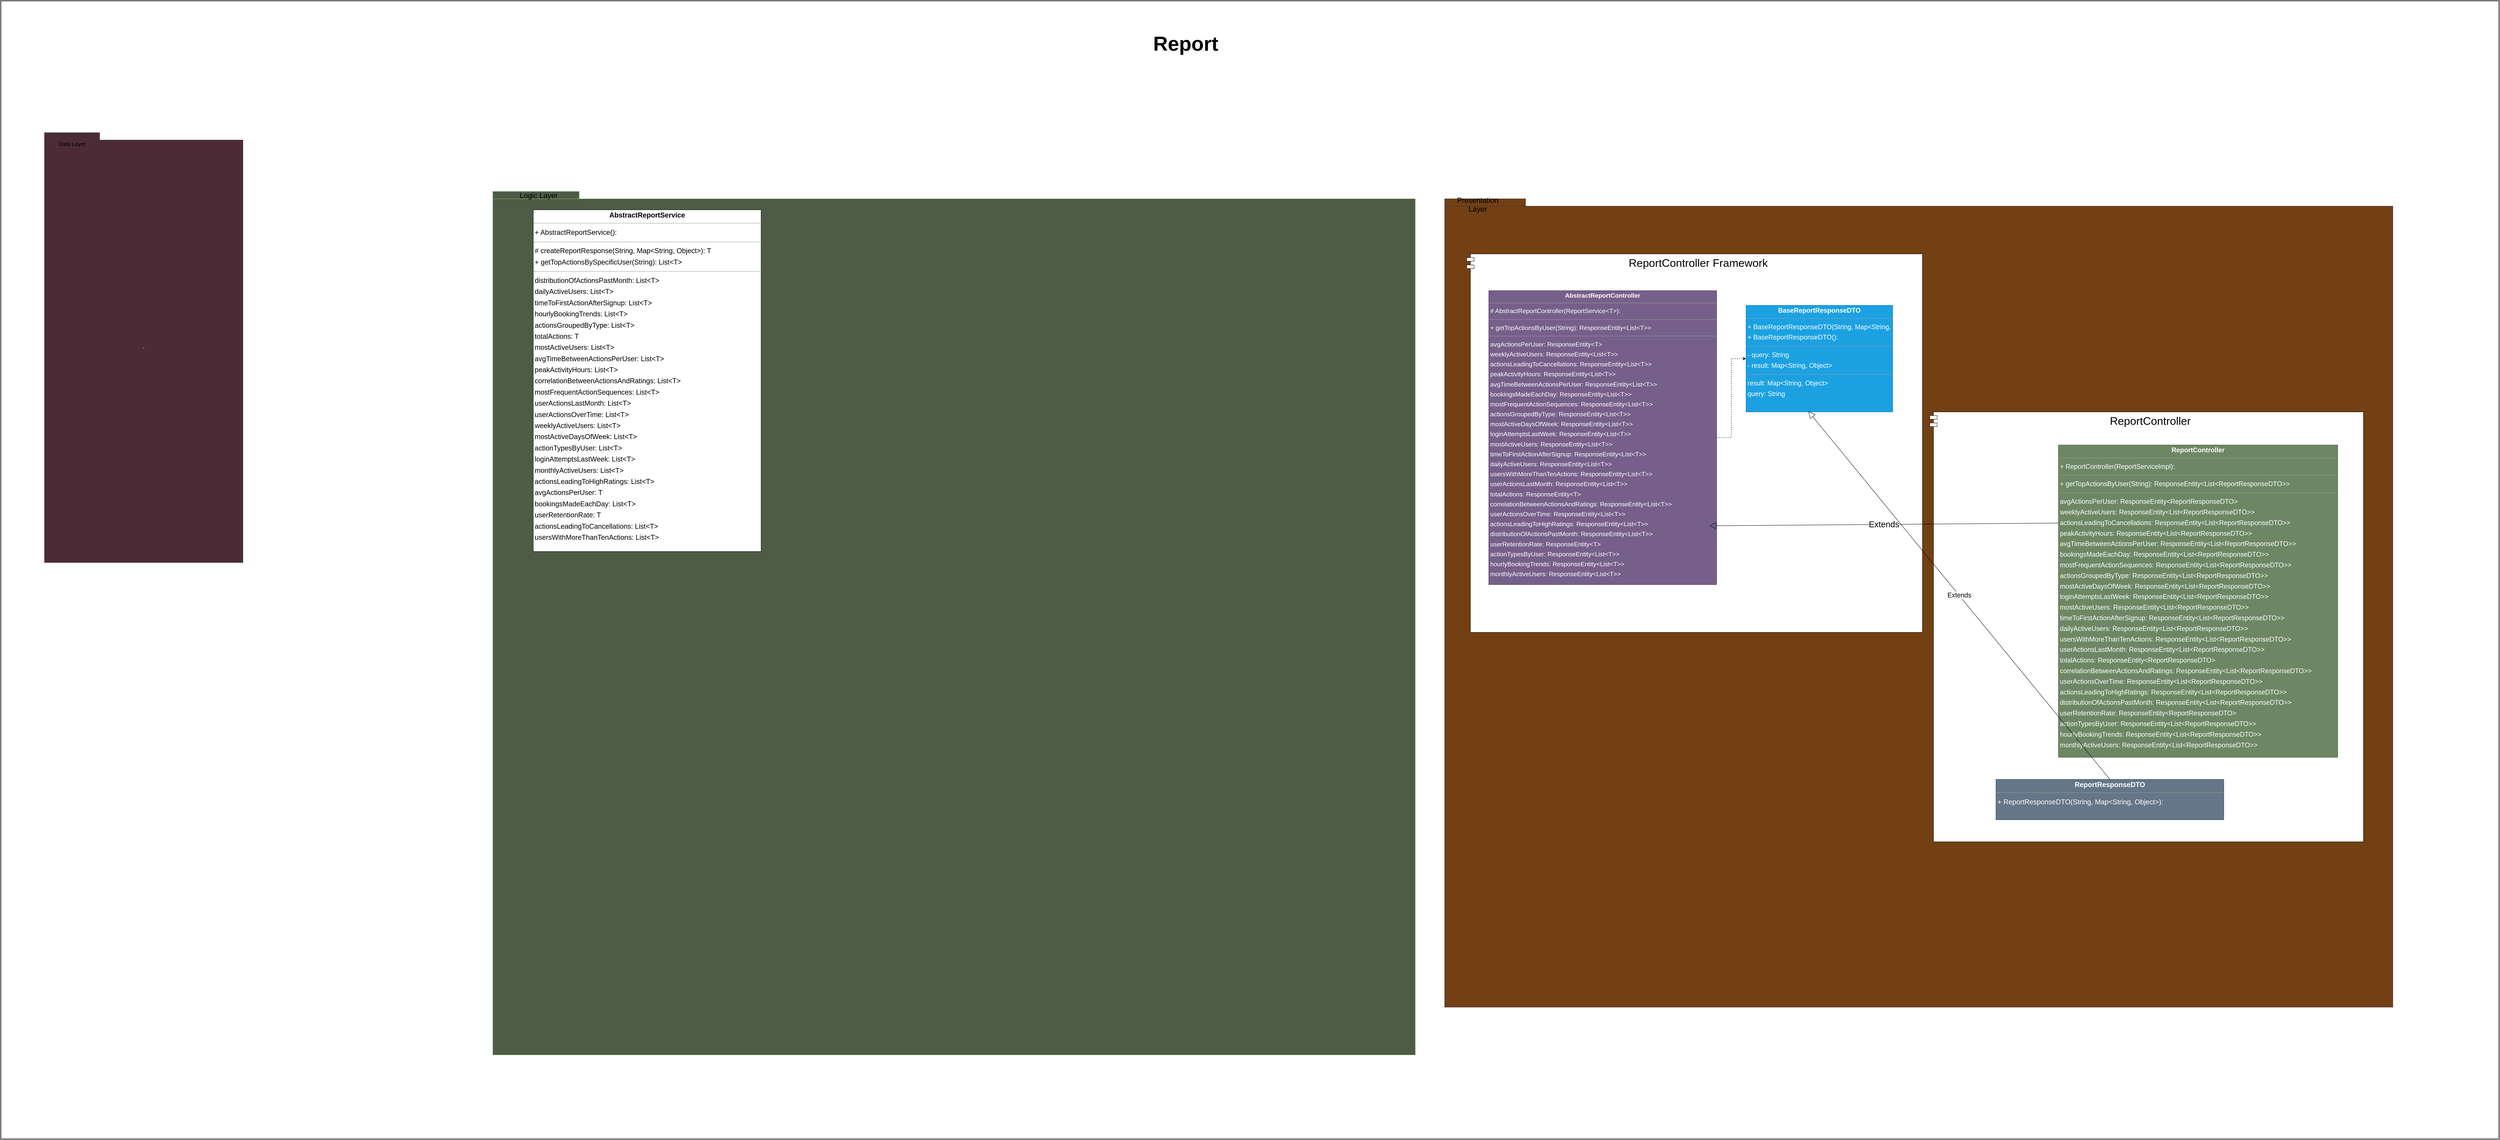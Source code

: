 <mxfile version="22.1.22" type="embed">
  <diagram id="C5of115crDilbZsXTlXS" name="Page-1">
    <mxGraphModel dx="11821" dy="2060" grid="1" gridSize="10" guides="1" tooltips="1" connect="1" arrows="1" fold="1" page="1" pageScale="1" pageWidth="850" pageHeight="1100" math="0" shadow="0">
      <root>
        <mxCell id="0" />
        <mxCell id="1" parent="0" />
        <mxCell id="2" value="" style="shape=ext;double=1;rounded=0;whiteSpace=wrap;html=1;" vertex="1" parent="1">
          <mxGeometry x="-9780" y="-280" width="6800" height="3100" as="geometry" />
        </mxCell>
        <mxCell id="4" value="&lt;span style=&quot;font-size: 55px;&quot;&gt;Report&lt;/span&gt;" style="text;strokeColor=none;fillColor=none;html=1;fontSize=24;fontStyle=1;verticalAlign=middle;align=center;" vertex="1" parent="1">
          <mxGeometry x="-7050" y="-210.001" width="990" height="94.595" as="geometry" />
        </mxCell>
        <mxCell id="5" value="`" style="shape=folder;fontStyle=1;spacingTop=10;tabWidth=150;tabHeight=20;tabPosition=left;html=1;whiteSpace=wrap;fillColor=#4d2b36;strokeColor=#314354;fontColor=#ffffff;" vertex="1" parent="1">
          <mxGeometry x="-9660" y="80" width="540" height="1170" as="geometry" />
        </mxCell>
        <mxCell id="6" value="" style="shape=folder;fontStyle=1;spacingTop=10;tabWidth=150;tabHeight=20;tabPosition=left;html=1;whiteSpace=wrap;fillColor=#4e5b46;strokeColor=#82b366;" vertex="1" parent="1">
          <mxGeometry x="-8440" y="240" width="2510" height="2350" as="geometry" />
        </mxCell>
        <mxCell id="7" value="" style="shape=folder;fontStyle=1;spacingTop=10;tabWidth=150;tabHeight=20;tabPosition=left;html=1;whiteSpace=wrap;fillColor=#724013;strokeColor=#432D57;fontColor=#ffffff;" vertex="1" parent="1">
          <mxGeometry x="-5850" y="260" width="2580" height="2200" as="geometry" />
        </mxCell>
        <mxCell id="8" value="&lt;font style=&quot;font-size: 15px;&quot;&gt;Data Layer&lt;/font&gt;" style="text;html=1;strokeColor=none;fillColor=none;align=center;verticalAlign=middle;whiteSpace=wrap;rounded=0;" vertex="1" parent="1">
          <mxGeometry x="-9660" y="90" width="150" height="40" as="geometry" />
        </mxCell>
        <mxCell id="9" value="&lt;font style=&quot;font-size: 20px;&quot;&gt;Logic Layer&lt;/font&gt;" style="text;html=1;strokeColor=none;fillColor=none;align=center;verticalAlign=middle;whiteSpace=wrap;rounded=0;" vertex="1" parent="1">
          <mxGeometry x="-8410" y="220" width="190" height="60" as="geometry" />
        </mxCell>
        <mxCell id="10" value="&lt;font style=&quot;font-size: 20px;&quot;&gt;Presentation Layer&lt;/font&gt;" style="text;html=1;strokeColor=none;fillColor=none;align=center;verticalAlign=middle;whiteSpace=wrap;rounded=0;" vertex="1" parent="1">
          <mxGeometry x="-5830" y="260.0" width="140" height="30" as="geometry" />
        </mxCell>
        <mxCell id="13" value="&lt;font style=&quot;font-size: 30px;&quot;&gt;ReportController Framework&lt;/font&gt;" style="shape=module;align=left;spacingLeft=20;align=center;verticalAlign=top;whiteSpace=wrap;html=1;" vertex="1" parent="1">
          <mxGeometry x="-5790" y="410" width="1240" height="1030" as="geometry" />
        </mxCell>
        <mxCell id="18" style="edgeStyle=orthogonalEdgeStyle;rounded=0;orthogonalLoop=1;jettySize=auto;html=1;entryX=0;entryY=0.5;entryDx=0;entryDy=0;dashed=1;" edge="1" parent="1" source="14" target="17">
          <mxGeometry relative="1" as="geometry" />
        </mxCell>
        <mxCell id="14" value="&lt;p style=&quot;margin: 4px 0px 0px; text-align: center; font-size: 17px;&quot;&gt;&lt;b style=&quot;&quot;&gt;&lt;font style=&quot;font-size: 17px;&quot;&gt;AbstractReportController&lt;/font&gt;&lt;/b&gt;&lt;/p&gt;&lt;hr style=&quot;font-size: 17px;&quot; size=&quot;1&quot;&gt;&lt;p style=&quot;margin: 0px 0px 0px 4px; line-height: 1.6; font-size: 17px;&quot;&gt;&lt;font style=&quot;font-size: 17px;&quot;&gt;# AbstractReportController(ReportService&amp;lt;T&amp;gt;): &lt;/font&gt;&lt;/p&gt;&lt;hr style=&quot;font-size: 17px;&quot; size=&quot;1&quot;&gt;&lt;p style=&quot;margin: 0px 0px 0px 4px; line-height: 1.6; font-size: 17px;&quot;&gt;&lt;font style=&quot;font-size: 17px;&quot;&gt;+ getTopActionsByUser(String): ResponseEntity&amp;lt;List&amp;lt;T&amp;gt;&amp;gt;&lt;/font&gt;&lt;/p&gt;&lt;hr style=&quot;font-size: 17px;&quot; size=&quot;1&quot;&gt;&lt;p style=&quot;margin: 0px 0px 0px 4px; line-height: 1.6; font-size: 17px;&quot;&gt;&lt;font style=&quot;font-size: 17px;&quot;&gt; avgActionsPerUser: ResponseEntity&amp;lt;T&amp;gt;&lt;br&gt; weeklyActiveUsers: ResponseEntity&amp;lt;List&amp;lt;T&amp;gt;&amp;gt;&lt;br&gt; actionsLeadingToCancellations: ResponseEntity&amp;lt;List&amp;lt;T&amp;gt;&amp;gt;&lt;br&gt; peakActivityHours: ResponseEntity&amp;lt;List&amp;lt;T&amp;gt;&amp;gt;&lt;br&gt; avgTimeBetweenActionsPerUser: ResponseEntity&amp;lt;List&amp;lt;T&amp;gt;&amp;gt;&lt;br&gt; bookingsMadeEachDay: ResponseEntity&amp;lt;List&amp;lt;T&amp;gt;&amp;gt;&lt;br&gt; mostFrequentActionSequences: ResponseEntity&amp;lt;List&amp;lt;T&amp;gt;&amp;gt;&lt;br&gt; actionsGroupedByType: ResponseEntity&amp;lt;List&amp;lt;T&amp;gt;&amp;gt;&lt;br&gt; mostActiveDaysOfWeek: ResponseEntity&amp;lt;List&amp;lt;T&amp;gt;&amp;gt;&lt;br&gt; loginAttemptsLastWeek: ResponseEntity&amp;lt;List&amp;lt;T&amp;gt;&amp;gt;&lt;br&gt; mostActiveUsers: ResponseEntity&amp;lt;List&amp;lt;T&amp;gt;&amp;gt;&lt;br&gt; timeToFirstActionAfterSignup: ResponseEntity&amp;lt;List&amp;lt;T&amp;gt;&amp;gt;&lt;br&gt; dailyActiveUsers: ResponseEntity&amp;lt;List&amp;lt;T&amp;gt;&amp;gt;&lt;br&gt; usersWithMoreThanTenActions: ResponseEntity&amp;lt;List&amp;lt;T&amp;gt;&amp;gt;&lt;br&gt; userActionsLastMonth: ResponseEntity&amp;lt;List&amp;lt;T&amp;gt;&amp;gt;&lt;br&gt; totalActions: ResponseEntity&amp;lt;T&amp;gt;&lt;br&gt; correlationBetweenActionsAndRatings: ResponseEntity&amp;lt;List&amp;lt;T&amp;gt;&amp;gt;&lt;br&gt; userActionsOverTime: ResponseEntity&amp;lt;List&amp;lt;T&amp;gt;&amp;gt;&lt;br&gt; actionsLeadingToHighRatings: ResponseEntity&amp;lt;List&amp;lt;T&amp;gt;&amp;gt;&lt;br&gt; distributionOfActionsPastMonth: ResponseEntity&amp;lt;List&amp;lt;T&amp;gt;&amp;gt;&lt;br&gt; userRetentionRate: ResponseEntity&amp;lt;T&amp;gt;&lt;br&gt; actionTypesByUser: ResponseEntity&amp;lt;List&amp;lt;T&amp;gt;&amp;gt;&lt;br&gt; hourlyBookingTrends: ResponseEntity&amp;lt;List&amp;lt;T&amp;gt;&amp;gt;&lt;br&gt; monthlyActiveUsers: ResponseEntity&amp;lt;List&amp;lt;T&amp;gt;&amp;gt;&lt;/font&gt;&lt;/p&gt;" style="verticalAlign=top;align=left;overflow=fill;fontSize=14;fontFamily=Helvetica;html=1;rounded=0;shadow=0;comic=0;labelBackgroundColor=none;strokeWidth=1;fillColor=#76608a;fontColor=#ffffff;strokeColor=#432D57;" vertex="1" parent="1">
          <mxGeometry x="-5730" y="510" width="620" height="800" as="geometry" />
        </mxCell>
        <mxCell id="17" value="&lt;p style=&quot;margin: 4px 0px 0px; text-align: center; font-size: 18px;&quot;&gt;&lt;b style=&quot;&quot;&gt;&lt;font style=&quot;font-size: 18px;&quot;&gt;BaseReportResponseDTO&lt;/font&gt;&lt;/b&gt;&lt;/p&gt;&lt;hr style=&quot;font-size: 18px;&quot; size=&quot;1&quot;&gt;&lt;p style=&quot;margin: 0px 0px 0px 4px; line-height: 1.6; font-size: 18px;&quot;&gt;&lt;font style=&quot;font-size: 18px;&quot;&gt;+ BaseReportResponseDTO(String, Map&amp;lt;String, Object&amp;gt;): &lt;br&gt;+ BaseReportResponseDTO(): &lt;/font&gt;&lt;/p&gt;&lt;hr style=&quot;font-size: 18px;&quot; size=&quot;1&quot;&gt;&lt;p style=&quot;margin: 0px 0px 0px 4px; line-height: 1.6; font-size: 18px;&quot;&gt;&lt;font style=&quot;font-size: 18px;&quot;&gt;- query: String&lt;br&gt;- result: Map&amp;lt;String, Object&amp;gt;&lt;/font&gt;&lt;/p&gt;&lt;hr style=&quot;font-size: 18px;&quot; size=&quot;1&quot;&gt;&lt;p style=&quot;margin: 0px 0px 0px 4px; line-height: 1.6; font-size: 18px;&quot;&gt;&lt;font style=&quot;font-size: 18px;&quot;&gt; result: Map&amp;lt;String, Object&amp;gt;&lt;br&gt; query: String&lt;/font&gt;&lt;/p&gt;" style="verticalAlign=top;align=left;overflow=fill;fontSize=14;fontFamily=Helvetica;html=1;rounded=0;shadow=0;comic=0;labelBackgroundColor=none;strokeWidth=1;fillColor=#1ba1e2;fontColor=#ffffff;strokeColor=#006EAF;" vertex="1" parent="1">
          <mxGeometry x="-5030" y="550" width="399" height="290" as="geometry" />
        </mxCell>
        <mxCell id="19" value="&lt;font style=&quot;font-size: 30px;&quot;&gt;ReportController&lt;/font&gt;" style="shape=module;align=left;spacingLeft=20;align=center;verticalAlign=top;whiteSpace=wrap;html=1;" vertex="1" parent="1">
          <mxGeometry x="-4530" y="840" width="1180" height="1170" as="geometry" />
        </mxCell>
        <mxCell id="20" value="&lt;p style=&quot;margin: 4px 0px 0px; text-align: center; font-size: 18px;&quot;&gt;&lt;b style=&quot;&quot;&gt;&lt;font style=&quot;font-size: 18px;&quot;&gt;ReportController&lt;/font&gt;&lt;/b&gt;&lt;/p&gt;&lt;hr style=&quot;font-size: 18px;&quot; size=&quot;1&quot;&gt;&lt;p style=&quot;margin: 0px 0px 0px 4px; line-height: 1.6; font-size: 18px;&quot;&gt;&lt;font style=&quot;font-size: 18px;&quot;&gt;+ ReportController(ReportServiceImpl): &lt;/font&gt;&lt;/p&gt;&lt;hr style=&quot;font-size: 18px;&quot; size=&quot;1&quot;&gt;&lt;p style=&quot;margin: 0px 0px 0px 4px; line-height: 1.6; font-size: 18px;&quot;&gt;&lt;font style=&quot;font-size: 18px;&quot;&gt;+ getTopActionsByUser(String): ResponseEntity&amp;lt;List&amp;lt;ReportResponseDTO&amp;gt;&amp;gt;&lt;/font&gt;&lt;/p&gt;&lt;hr style=&quot;font-size: 18px;&quot; size=&quot;1&quot;&gt;&lt;p style=&quot;margin: 0px 0px 0px 4px; line-height: 1.6; font-size: 18px;&quot;&gt;&lt;font style=&quot;font-size: 18px;&quot;&gt; avgActionsPerUser: ResponseEntity&amp;lt;ReportResponseDTO&amp;gt;&lt;br&gt; weeklyActiveUsers: ResponseEntity&amp;lt;List&amp;lt;ReportResponseDTO&amp;gt;&amp;gt;&lt;br&gt; actionsLeadingToCancellations: ResponseEntity&amp;lt;List&amp;lt;ReportResponseDTO&amp;gt;&amp;gt;&lt;br&gt; peakActivityHours: ResponseEntity&amp;lt;List&amp;lt;ReportResponseDTO&amp;gt;&amp;gt;&lt;br&gt; avgTimeBetweenActionsPerUser: ResponseEntity&amp;lt;List&amp;lt;ReportResponseDTO&amp;gt;&amp;gt;&lt;br&gt; bookingsMadeEachDay: ResponseEntity&amp;lt;List&amp;lt;ReportResponseDTO&amp;gt;&amp;gt;&lt;br&gt; mostFrequentActionSequences: ResponseEntity&amp;lt;List&amp;lt;ReportResponseDTO&amp;gt;&amp;gt;&lt;br&gt; actionsGroupedByType: ResponseEntity&amp;lt;List&amp;lt;ReportResponseDTO&amp;gt;&amp;gt;&lt;br&gt; mostActiveDaysOfWeek: ResponseEntity&amp;lt;List&amp;lt;ReportResponseDTO&amp;gt;&amp;gt;&lt;br&gt; loginAttemptsLastWeek: ResponseEntity&amp;lt;List&amp;lt;ReportResponseDTO&amp;gt;&amp;gt;&lt;br&gt; mostActiveUsers: ResponseEntity&amp;lt;List&amp;lt;ReportResponseDTO&amp;gt;&amp;gt;&lt;br&gt; timeToFirstActionAfterSignup: ResponseEntity&amp;lt;List&amp;lt;ReportResponseDTO&amp;gt;&amp;gt;&lt;br&gt; dailyActiveUsers: ResponseEntity&amp;lt;List&amp;lt;ReportResponseDTO&amp;gt;&amp;gt;&lt;br&gt; usersWithMoreThanTenActions: ResponseEntity&amp;lt;List&amp;lt;ReportResponseDTO&amp;gt;&amp;gt;&lt;br&gt; userActionsLastMonth: ResponseEntity&amp;lt;List&amp;lt;ReportResponseDTO&amp;gt;&amp;gt;&lt;br&gt; totalActions: ResponseEntity&amp;lt;ReportResponseDTO&amp;gt;&lt;br&gt; correlationBetweenActionsAndRatings: ResponseEntity&amp;lt;List&amp;lt;ReportResponseDTO&amp;gt;&amp;gt;&lt;br&gt; userActionsOverTime: ResponseEntity&amp;lt;List&amp;lt;ReportResponseDTO&amp;gt;&amp;gt;&lt;br&gt; actionsLeadingToHighRatings: ResponseEntity&amp;lt;List&amp;lt;ReportResponseDTO&amp;gt;&amp;gt;&lt;br&gt; distributionOfActionsPastMonth: ResponseEntity&amp;lt;List&amp;lt;ReportResponseDTO&amp;gt;&amp;gt;&lt;br&gt; userRetentionRate: ResponseEntity&amp;lt;ReportResponseDTO&amp;gt;&lt;br&gt; actionTypesByUser: ResponseEntity&amp;lt;List&amp;lt;ReportResponseDTO&amp;gt;&amp;gt;&lt;br&gt; hourlyBookingTrends: ResponseEntity&amp;lt;List&amp;lt;ReportResponseDTO&amp;gt;&amp;gt;&lt;br&gt; monthlyActiveUsers: ResponseEntity&amp;lt;List&amp;lt;ReportResponseDTO&amp;gt;&amp;gt;&lt;/font&gt;&lt;/p&gt;" style="verticalAlign=top;align=left;overflow=fill;fontSize=14;fontFamily=Helvetica;html=1;rounded=0;shadow=0;comic=0;labelBackgroundColor=none;strokeWidth=1;fillColor=#6d8764;fontColor=#ffffff;strokeColor=#3A5431;" vertex="1" parent="1">
          <mxGeometry x="-4180" y="930" width="760" height="850" as="geometry" />
        </mxCell>
        <mxCell id="27" value="&lt;font style=&quot;font-size: 23px;&quot;&gt;Extends&lt;/font&gt;" style="endArrow=block;endSize=16;endFill=0;html=1;rounded=0;exitX=0;exitY=0.25;exitDx=0;exitDy=0;entryX=0.968;entryY=0.8;entryDx=0;entryDy=0;entryPerimeter=0;" edge="1" parent="1" source="20" target="14">
          <mxGeometry width="160" relative="1" as="geometry">
            <mxPoint x="-4130" y="1560" as="sourcePoint" />
            <mxPoint x="-3970" y="1560" as="targetPoint" />
          </mxGeometry>
        </mxCell>
        <mxCell id="28" value="&lt;p style=&quot;margin: 4px 0px 0px; text-align: center; font-size: 19px;&quot;&gt;&lt;b style=&quot;&quot;&gt;&lt;font style=&quot;font-size: 19px;&quot;&gt;ReportResponseDTO&lt;/font&gt;&lt;/b&gt;&lt;/p&gt;&lt;hr style=&quot;font-size: 19px;&quot; size=&quot;1&quot;&gt;&lt;p style=&quot;margin: 0px 0px 0px 4px; line-height: 1.6; font-size: 19px;&quot;&gt;&lt;font style=&quot;font-size: 19px;&quot;&gt;+ ReportResponseDTO(String, Map&amp;lt;String, Object&amp;gt;): &lt;/font&gt;&lt;/p&gt;" style="verticalAlign=top;align=left;overflow=fill;fontSize=14;fontFamily=Helvetica;html=1;rounded=0;shadow=0;comic=0;labelBackgroundColor=none;strokeWidth=1;fillColor=#647687;fontColor=#ffffff;strokeColor=#314354;" vertex="1" parent="1">
          <mxGeometry x="-4350" y="1840" width="620" height="110" as="geometry" />
        </mxCell>
        <mxCell id="30" value="&lt;font style=&quot;font-size: 18px;&quot;&gt;Extends&lt;/font&gt;" style="endArrow=block;endSize=16;endFill=0;html=1;rounded=0;exitX=0.5;exitY=0;exitDx=0;exitDy=0;entryX=0.425;entryY=0.995;entryDx=0;entryDy=0;entryPerimeter=0;" edge="1" parent="1" source="28" target="17">
          <mxGeometry width="160" relative="1" as="geometry">
            <mxPoint x="-4840" y="1590" as="sourcePoint" />
            <mxPoint x="-4680" y="1590" as="targetPoint" />
          </mxGeometry>
        </mxCell>
        <mxCell id="33" value="&lt;p style=&quot;margin: 4px 0px 0px; text-align: center; font-size: 19px;&quot;&gt;&lt;b style=&quot;&quot;&gt;&lt;font style=&quot;font-size: 19px;&quot;&gt;AbstractReportService&lt;/font&gt;&lt;/b&gt;&lt;/p&gt;&lt;hr style=&quot;font-size: 19px;&quot; size=&quot;1&quot;&gt;&lt;p style=&quot;margin: 0px 0px 0px 4px; line-height: 1.6; font-size: 19px;&quot;&gt;&lt;font style=&quot;font-size: 19px;&quot;&gt;+ AbstractReportService(): &lt;/font&gt;&lt;/p&gt;&lt;hr style=&quot;font-size: 19px;&quot; size=&quot;1&quot;&gt;&lt;p style=&quot;margin: 0px 0px 0px 4px; line-height: 1.6; font-size: 19px;&quot;&gt;&lt;font style=&quot;font-size: 19px;&quot;&gt;# createReportResponse(String, Map&amp;lt;String, Object&amp;gt;): T&lt;br&gt;+ getTopActionsBySpecificUser(String): List&amp;lt;T&amp;gt;&lt;/font&gt;&lt;/p&gt;&lt;hr style=&quot;font-size: 19px;&quot; size=&quot;1&quot;&gt;&lt;p style=&quot;margin: 0px 0px 0px 4px; line-height: 1.6; font-size: 19px;&quot;&gt;&lt;font style=&quot;font-size: 19px;&quot;&gt; distributionOfActionsPastMonth: List&amp;lt;T&amp;gt;&lt;br&gt; dailyActiveUsers: List&amp;lt;T&amp;gt;&lt;br&gt; timeToFirstActionAfterSignup: List&amp;lt;T&amp;gt;&lt;br&gt; hourlyBookingTrends: List&amp;lt;T&amp;gt;&lt;br&gt; actionsGroupedByType: List&amp;lt;T&amp;gt;&lt;br&gt; totalActions: T&lt;br&gt; mostActiveUsers: List&amp;lt;T&amp;gt;&lt;br&gt; avgTimeBetweenActionsPerUser: List&amp;lt;T&amp;gt;&lt;br&gt; peakActivityHours: List&amp;lt;T&amp;gt;&lt;br&gt; correlationBetweenActionsAndRatings: List&amp;lt;T&amp;gt;&lt;br&gt; mostFrequentActionSequences: List&amp;lt;T&amp;gt;&lt;br&gt; userActionsLastMonth: List&amp;lt;T&amp;gt;&lt;br&gt; userActionsOverTime: List&amp;lt;T&amp;gt;&lt;br&gt; weeklyActiveUsers: List&amp;lt;T&amp;gt;&lt;br&gt; mostActiveDaysOfWeek: List&amp;lt;T&amp;gt;&lt;br&gt; actionTypesByUser: List&amp;lt;T&amp;gt;&lt;br&gt; loginAttemptsLastWeek: List&amp;lt;T&amp;gt;&lt;br&gt; monthlyActiveUsers: List&amp;lt;T&amp;gt;&lt;br&gt; actionsLeadingToHighRatings: List&amp;lt;T&amp;gt;&lt;br&gt; avgActionsPerUser: T&lt;br&gt; bookingsMadeEachDay: List&amp;lt;T&amp;gt;&lt;br&gt; userRetentionRate: T&lt;br&gt; actionsLeadingToCancellations: List&amp;lt;T&amp;gt;&lt;br&gt; usersWithMoreThanTenActions: List&amp;lt;T&amp;gt;&lt;/font&gt;&lt;/p&gt;" style="verticalAlign=top;align=left;overflow=fill;fontSize=14;fontFamily=Helvetica;html=1;rounded=0;shadow=0;comic=0;labelBackgroundColor=none;strokeWidth=1;" vertex="1" parent="1">
          <mxGeometry x="-8330" y="290" width="620" height="930" as="geometry" />
        </mxCell>
      </root>
    </mxGraphModel>
  </diagram>
</mxfile>
